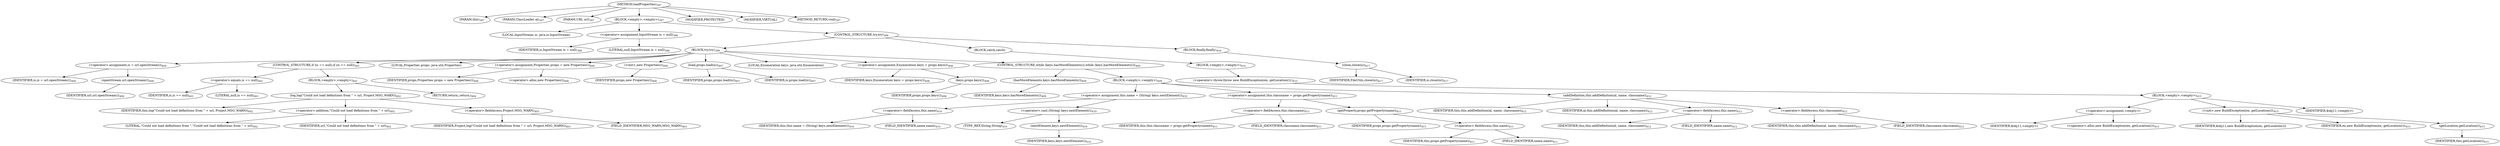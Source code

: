 digraph "loadProperties" {  
"888" [label = <(METHOD,loadProperties)<SUB>397</SUB>> ]
"70" [label = <(PARAM,this)<SUB>397</SUB>> ]
"889" [label = <(PARAM,ClassLoader al)<SUB>397</SUB>> ]
"890" [label = <(PARAM,URL url)<SUB>397</SUB>> ]
"891" [label = <(BLOCK,&lt;empty&gt;,&lt;empty&gt;)<SUB>397</SUB>> ]
"892" [label = <(LOCAL,InputStream is: java.io.InputStream)> ]
"893" [label = <(&lt;operator&gt;.assignment,InputStream is = null)<SUB>398</SUB>> ]
"894" [label = <(IDENTIFIER,is,InputStream is = null)<SUB>398</SUB>> ]
"895" [label = <(LITERAL,null,InputStream is = null)<SUB>398</SUB>> ]
"896" [label = <(CONTROL_STRUCTURE,try,try)<SUB>399</SUB>> ]
"897" [label = <(BLOCK,try,try)<SUB>399</SUB>> ]
"898" [label = <(&lt;operator&gt;.assignment,is = url.openStream())<SUB>400</SUB>> ]
"899" [label = <(IDENTIFIER,is,is = url.openStream())<SUB>400</SUB>> ]
"900" [label = <(openStream,url.openStream())<SUB>400</SUB>> ]
"901" [label = <(IDENTIFIER,url,url.openStream())<SUB>400</SUB>> ]
"902" [label = <(CONTROL_STRUCTURE,if (is == null),if (is == null))<SUB>401</SUB>> ]
"903" [label = <(&lt;operator&gt;.equals,is == null)<SUB>401</SUB>> ]
"904" [label = <(IDENTIFIER,is,is == null)<SUB>401</SUB>> ]
"905" [label = <(LITERAL,null,is == null)<SUB>401</SUB>> ]
"906" [label = <(BLOCK,&lt;empty&gt;,&lt;empty&gt;)<SUB>401</SUB>> ]
"907" [label = <(log,log(&quot;Could not load definitions from &quot; + url, Project.MSG_WARN))<SUB>402</SUB>> ]
"69" [label = <(IDENTIFIER,this,log(&quot;Could not load definitions from &quot; + url, Project.MSG_WARN))<SUB>402</SUB>> ]
"908" [label = <(&lt;operator&gt;.addition,&quot;Could not load definitions from &quot; + url)<SUB>402</SUB>> ]
"909" [label = <(LITERAL,&quot;Could not load definitions from &quot;,&quot;Could not load definitions from &quot; + url)<SUB>402</SUB>> ]
"910" [label = <(IDENTIFIER,url,&quot;Could not load definitions from &quot; + url)<SUB>402</SUB>> ]
"911" [label = <(&lt;operator&gt;.fieldAccess,Project.MSG_WARN)<SUB>403</SUB>> ]
"912" [label = <(IDENTIFIER,Project,log(&quot;Could not load definitions from &quot; + url, Project.MSG_WARN))<SUB>403</SUB>> ]
"913" [label = <(FIELD_IDENTIFIER,MSG_WARN,MSG_WARN)<SUB>403</SUB>> ]
"914" [label = <(RETURN,return;,return;)<SUB>404</SUB>> ]
"72" [label = <(LOCAL,Properties props: java.util.Properties)> ]
"915" [label = <(&lt;operator&gt;.assignment,Properties props = new Properties())<SUB>406</SUB>> ]
"916" [label = <(IDENTIFIER,props,Properties props = new Properties())<SUB>406</SUB>> ]
"917" [label = <(&lt;operator&gt;.alloc,new Properties())<SUB>406</SUB>> ]
"918" [label = <(&lt;init&gt;,new Properties())<SUB>406</SUB>> ]
"71" [label = <(IDENTIFIER,props,new Properties())<SUB>406</SUB>> ]
"919" [label = <(load,props.load(is))<SUB>407</SUB>> ]
"920" [label = <(IDENTIFIER,props,props.load(is))<SUB>407</SUB>> ]
"921" [label = <(IDENTIFIER,is,props.load(is))<SUB>407</SUB>> ]
"922" [label = <(LOCAL,Enumeration keys: java.util.Enumeration)> ]
"923" [label = <(&lt;operator&gt;.assignment,Enumeration keys = props.keys())<SUB>408</SUB>> ]
"924" [label = <(IDENTIFIER,keys,Enumeration keys = props.keys())<SUB>408</SUB>> ]
"925" [label = <(keys,props.keys())<SUB>408</SUB>> ]
"926" [label = <(IDENTIFIER,props,props.keys())<SUB>408</SUB>> ]
"927" [label = <(CONTROL_STRUCTURE,while (keys.hasMoreElements()),while (keys.hasMoreElements()))<SUB>409</SUB>> ]
"928" [label = <(hasMoreElements,keys.hasMoreElements())<SUB>409</SUB>> ]
"929" [label = <(IDENTIFIER,keys,keys.hasMoreElements())<SUB>409</SUB>> ]
"930" [label = <(BLOCK,&lt;empty&gt;,&lt;empty&gt;)<SUB>409</SUB>> ]
"931" [label = <(&lt;operator&gt;.assignment,this.name = (String) keys.nextElement())<SUB>410</SUB>> ]
"932" [label = <(&lt;operator&gt;.fieldAccess,this.name)<SUB>410</SUB>> ]
"933" [label = <(IDENTIFIER,this,this.name = (String) keys.nextElement())<SUB>410</SUB>> ]
"934" [label = <(FIELD_IDENTIFIER,name,name)<SUB>410</SUB>> ]
"935" [label = <(&lt;operator&gt;.cast,(String) keys.nextElement())<SUB>410</SUB>> ]
"936" [label = <(TYPE_REF,String,String)<SUB>410</SUB>> ]
"937" [label = <(nextElement,keys.nextElement())<SUB>410</SUB>> ]
"938" [label = <(IDENTIFIER,keys,keys.nextElement())<SUB>410</SUB>> ]
"939" [label = <(&lt;operator&gt;.assignment,this.classname = props.getProperty(name))<SUB>411</SUB>> ]
"940" [label = <(&lt;operator&gt;.fieldAccess,this.classname)<SUB>411</SUB>> ]
"941" [label = <(IDENTIFIER,this,this.classname = props.getProperty(name))<SUB>411</SUB>> ]
"942" [label = <(FIELD_IDENTIFIER,classname,classname)<SUB>411</SUB>> ]
"943" [label = <(getProperty,props.getProperty(name))<SUB>411</SUB>> ]
"944" [label = <(IDENTIFIER,props,props.getProperty(name))<SUB>411</SUB>> ]
"945" [label = <(&lt;operator&gt;.fieldAccess,this.name)<SUB>411</SUB>> ]
"946" [label = <(IDENTIFIER,this,props.getProperty(name))<SUB>411</SUB>> ]
"947" [label = <(FIELD_IDENTIFIER,name,name)<SUB>411</SUB>> ]
"948" [label = <(addDefinition,this.addDefinition(al, name, classname))<SUB>412</SUB>> ]
"73" [label = <(IDENTIFIER,this,this.addDefinition(al, name, classname))<SUB>412</SUB>> ]
"949" [label = <(IDENTIFIER,al,this.addDefinition(al, name, classname))<SUB>412</SUB>> ]
"950" [label = <(&lt;operator&gt;.fieldAccess,this.name)<SUB>412</SUB>> ]
"951" [label = <(IDENTIFIER,this,this.addDefinition(al, name, classname))<SUB>412</SUB>> ]
"952" [label = <(FIELD_IDENTIFIER,name,name)<SUB>412</SUB>> ]
"953" [label = <(&lt;operator&gt;.fieldAccess,this.classname)<SUB>412</SUB>> ]
"954" [label = <(IDENTIFIER,this,this.addDefinition(al, name, classname))<SUB>412</SUB>> ]
"955" [label = <(FIELD_IDENTIFIER,classname,classname)<SUB>412</SUB>> ]
"956" [label = <(BLOCK,catch,catch)> ]
"957" [label = <(BLOCK,&lt;empty&gt;,&lt;empty&gt;)<SUB>414</SUB>> ]
"958" [label = <(&lt;operator&gt;.throw,throw new BuildException(ex, getLocation());)<SUB>415</SUB>> ]
"959" [label = <(BLOCK,&lt;empty&gt;,&lt;empty&gt;)<SUB>415</SUB>> ]
"960" [label = <(&lt;operator&gt;.assignment,&lt;empty&gt;)> ]
"961" [label = <(IDENTIFIER,$obj11,&lt;empty&gt;)> ]
"962" [label = <(&lt;operator&gt;.alloc,new BuildException(ex, getLocation()))<SUB>415</SUB>> ]
"963" [label = <(&lt;init&gt;,new BuildException(ex, getLocation()))<SUB>415</SUB>> ]
"964" [label = <(IDENTIFIER,$obj11,new BuildException(ex, getLocation()))> ]
"965" [label = <(IDENTIFIER,ex,new BuildException(ex, getLocation()))<SUB>415</SUB>> ]
"966" [label = <(getLocation,getLocation())<SUB>415</SUB>> ]
"74" [label = <(IDENTIFIER,this,getLocation())<SUB>415</SUB>> ]
"967" [label = <(IDENTIFIER,$obj11,&lt;empty&gt;)> ]
"968" [label = <(BLOCK,finally,finally)<SUB>416</SUB>> ]
"969" [label = <(close,close(is))<SUB>417</SUB>> ]
"970" [label = <(IDENTIFIER,FileUtils,close(is))<SUB>417</SUB>> ]
"971" [label = <(IDENTIFIER,is,close(is))<SUB>417</SUB>> ]
"972" [label = <(MODIFIER,PROTECTED)> ]
"973" [label = <(MODIFIER,VIRTUAL)> ]
"974" [label = <(METHOD_RETURN,void)<SUB>397</SUB>> ]
  "888" -> "70" 
  "888" -> "889" 
  "888" -> "890" 
  "888" -> "891" 
  "888" -> "972" 
  "888" -> "973" 
  "888" -> "974" 
  "891" -> "892" 
  "891" -> "893" 
  "891" -> "896" 
  "893" -> "894" 
  "893" -> "895" 
  "896" -> "897" 
  "896" -> "956" 
  "896" -> "968" 
  "897" -> "898" 
  "897" -> "902" 
  "897" -> "72" 
  "897" -> "915" 
  "897" -> "918" 
  "897" -> "919" 
  "897" -> "922" 
  "897" -> "923" 
  "897" -> "927" 
  "898" -> "899" 
  "898" -> "900" 
  "900" -> "901" 
  "902" -> "903" 
  "902" -> "906" 
  "903" -> "904" 
  "903" -> "905" 
  "906" -> "907" 
  "906" -> "914" 
  "907" -> "69" 
  "907" -> "908" 
  "907" -> "911" 
  "908" -> "909" 
  "908" -> "910" 
  "911" -> "912" 
  "911" -> "913" 
  "915" -> "916" 
  "915" -> "917" 
  "918" -> "71" 
  "919" -> "920" 
  "919" -> "921" 
  "923" -> "924" 
  "923" -> "925" 
  "925" -> "926" 
  "927" -> "928" 
  "927" -> "930" 
  "928" -> "929" 
  "930" -> "931" 
  "930" -> "939" 
  "930" -> "948" 
  "931" -> "932" 
  "931" -> "935" 
  "932" -> "933" 
  "932" -> "934" 
  "935" -> "936" 
  "935" -> "937" 
  "937" -> "938" 
  "939" -> "940" 
  "939" -> "943" 
  "940" -> "941" 
  "940" -> "942" 
  "943" -> "944" 
  "943" -> "945" 
  "945" -> "946" 
  "945" -> "947" 
  "948" -> "73" 
  "948" -> "949" 
  "948" -> "950" 
  "948" -> "953" 
  "950" -> "951" 
  "950" -> "952" 
  "953" -> "954" 
  "953" -> "955" 
  "956" -> "957" 
  "957" -> "958" 
  "958" -> "959" 
  "959" -> "960" 
  "959" -> "963" 
  "959" -> "967" 
  "960" -> "961" 
  "960" -> "962" 
  "963" -> "964" 
  "963" -> "965" 
  "963" -> "966" 
  "966" -> "74" 
  "968" -> "969" 
  "969" -> "970" 
  "969" -> "971" 
}
